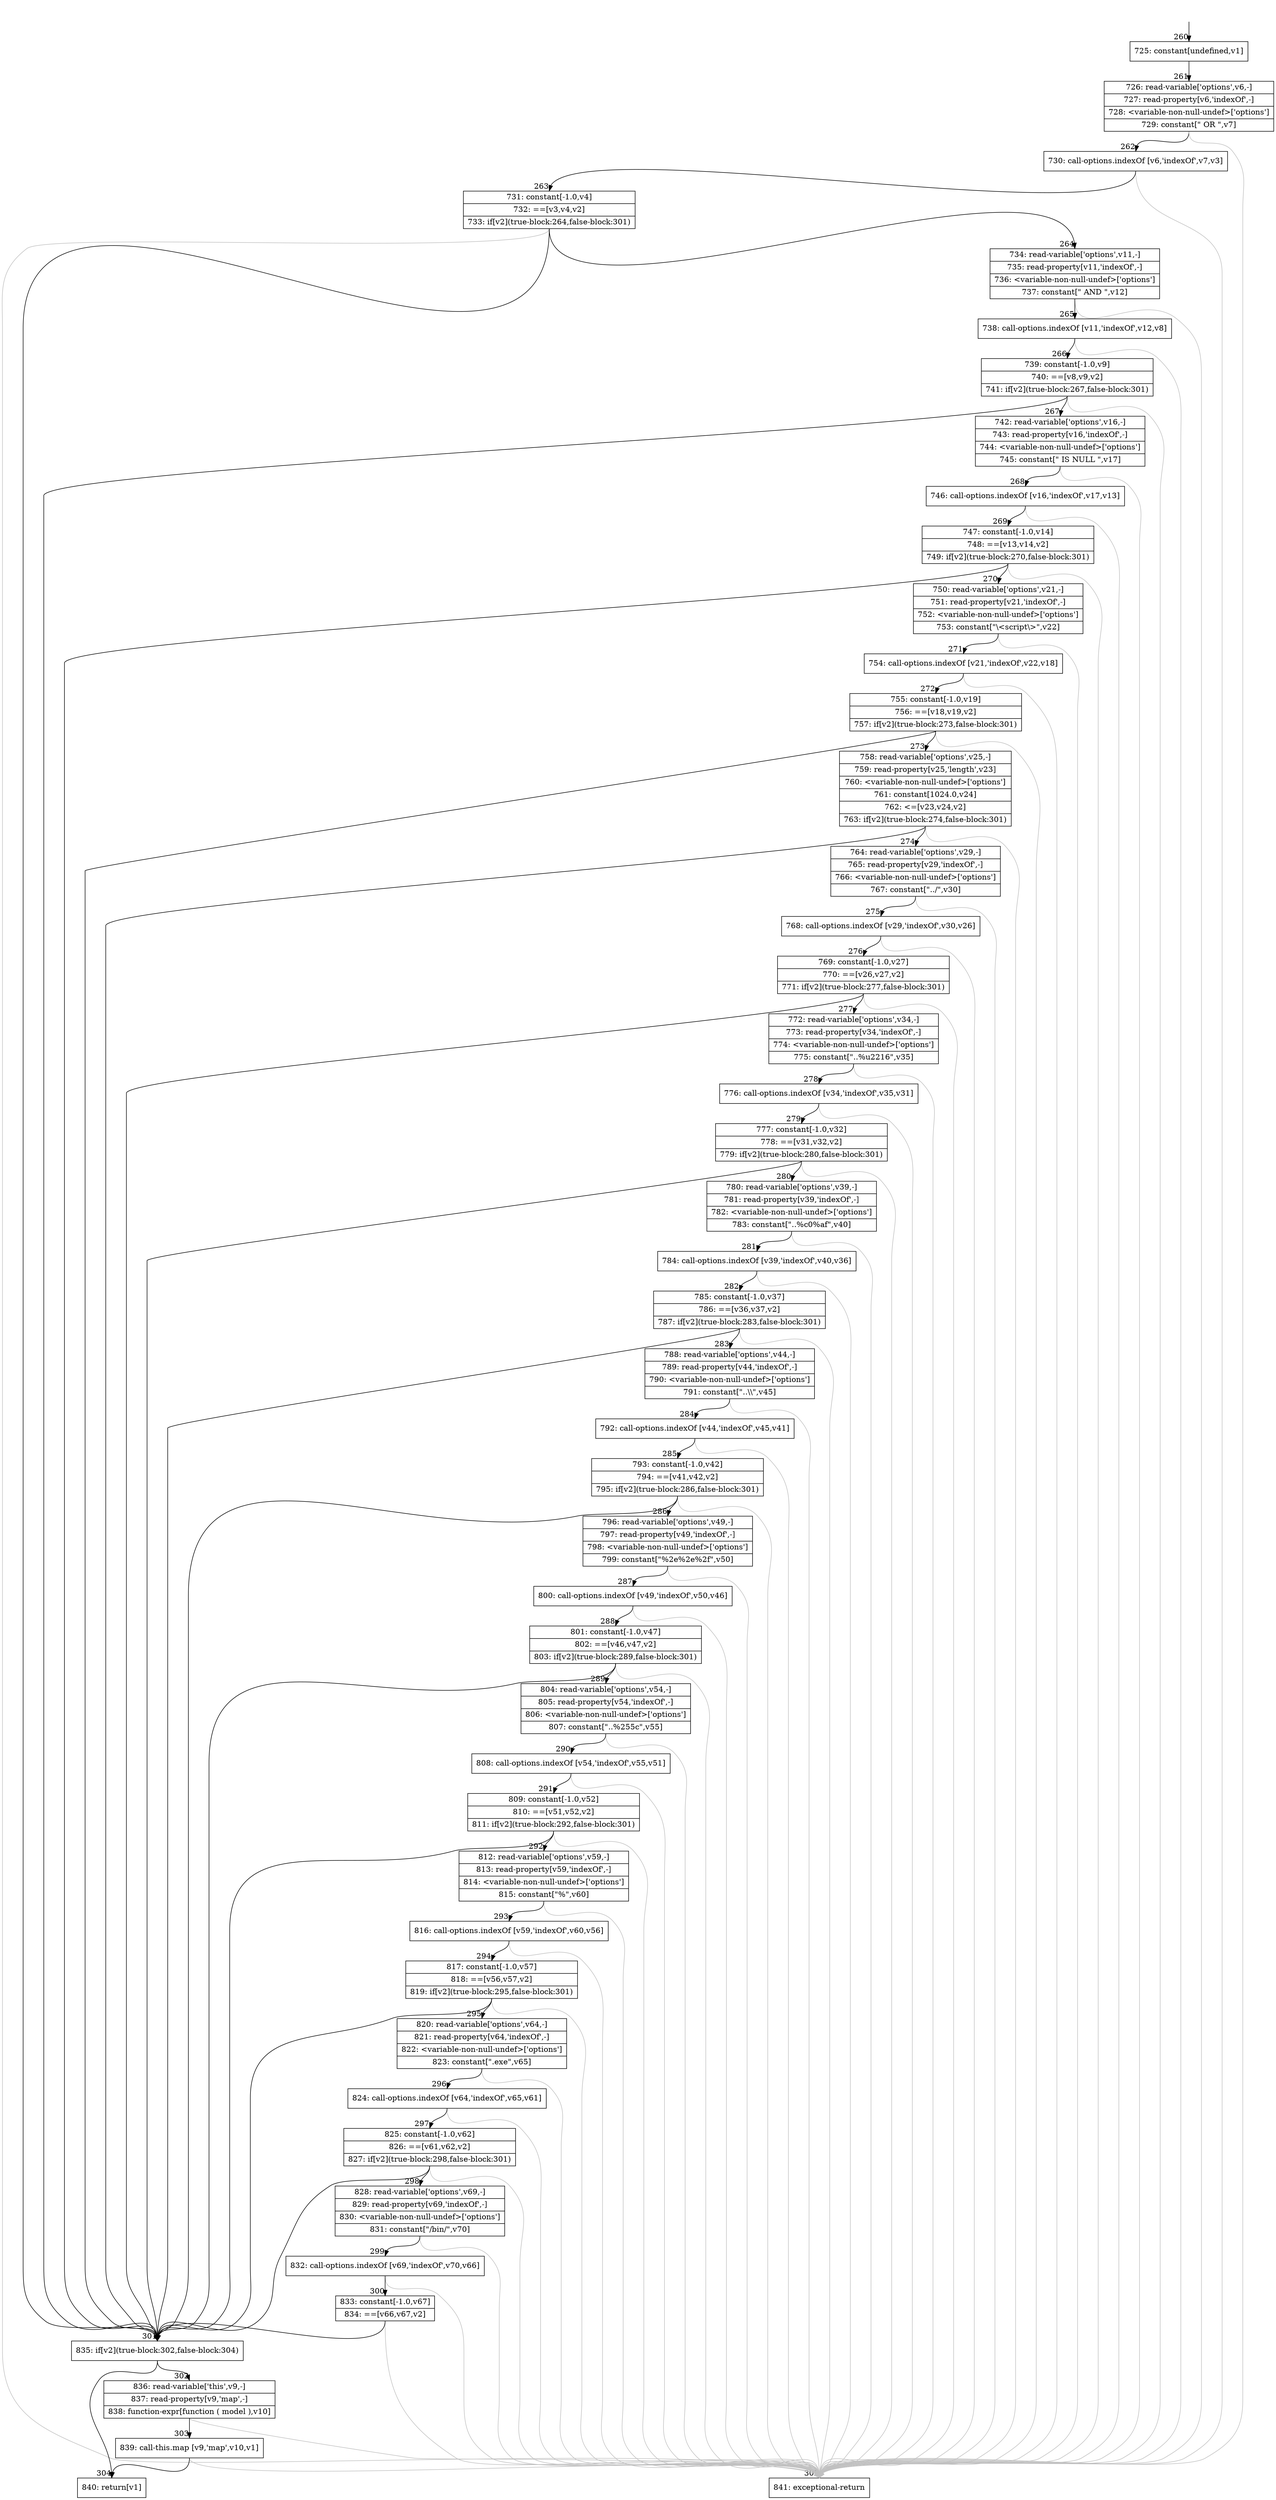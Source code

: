 digraph {
rankdir="TD"
BB_entry4[shape=none,label=""];
BB_entry4 -> BB260 [tailport=s, headport=n, headlabel="    260"]
BB260 [shape=record label="{725: constant[undefined,v1]}" ] 
BB260 -> BB261 [tailport=s, headport=n, headlabel="      261"]
BB261 [shape=record label="{726: read-variable['options',v6,-]|727: read-property[v6,'indexOf',-]|728: \<variable-non-null-undef\>['options']|729: constant[\" OR \",v7]}" ] 
BB261 -> BB262 [tailport=s, headport=n, headlabel="      262"]
BB261 -> BB305 [tailport=s, headport=n, color=gray, headlabel="      305"]
BB262 [shape=record label="{730: call-options.indexOf [v6,'indexOf',v7,v3]}" ] 
BB262 -> BB263 [tailport=s, headport=n, headlabel="      263"]
BB262 -> BB305 [tailport=s, headport=n, color=gray]
BB263 [shape=record label="{731: constant[-1.0,v4]|732: ==[v3,v4,v2]|733: if[v2](true-block:264,false-block:301)}" ] 
BB263 -> BB301 [tailport=s, headport=n, headlabel="      301"]
BB263 -> BB264 [tailport=s, headport=n, headlabel="      264"]
BB263 -> BB305 [tailport=s, headport=n, color=gray]
BB264 [shape=record label="{734: read-variable['options',v11,-]|735: read-property[v11,'indexOf',-]|736: \<variable-non-null-undef\>['options']|737: constant[\" AND \",v12]}" ] 
BB264 -> BB265 [tailport=s, headport=n, headlabel="      265"]
BB264 -> BB305 [tailport=s, headport=n, color=gray]
BB265 [shape=record label="{738: call-options.indexOf [v11,'indexOf',v12,v8]}" ] 
BB265 -> BB266 [tailport=s, headport=n, headlabel="      266"]
BB265 -> BB305 [tailport=s, headport=n, color=gray]
BB266 [shape=record label="{739: constant[-1.0,v9]|740: ==[v8,v9,v2]|741: if[v2](true-block:267,false-block:301)}" ] 
BB266 -> BB301 [tailport=s, headport=n]
BB266 -> BB267 [tailport=s, headport=n, headlabel="      267"]
BB266 -> BB305 [tailport=s, headport=n, color=gray]
BB267 [shape=record label="{742: read-variable['options',v16,-]|743: read-property[v16,'indexOf',-]|744: \<variable-non-null-undef\>['options']|745: constant[\" IS NULL \",v17]}" ] 
BB267 -> BB268 [tailport=s, headport=n, headlabel="      268"]
BB267 -> BB305 [tailport=s, headport=n, color=gray]
BB268 [shape=record label="{746: call-options.indexOf [v16,'indexOf',v17,v13]}" ] 
BB268 -> BB269 [tailport=s, headport=n, headlabel="      269"]
BB268 -> BB305 [tailport=s, headport=n, color=gray]
BB269 [shape=record label="{747: constant[-1.0,v14]|748: ==[v13,v14,v2]|749: if[v2](true-block:270,false-block:301)}" ] 
BB269 -> BB301 [tailport=s, headport=n]
BB269 -> BB270 [tailport=s, headport=n, headlabel="      270"]
BB269 -> BB305 [tailport=s, headport=n, color=gray]
BB270 [shape=record label="{750: read-variable['options',v21,-]|751: read-property[v21,'indexOf',-]|752: \<variable-non-null-undef\>['options']|753: constant[\"\\\<script\\\>\",v22]}" ] 
BB270 -> BB271 [tailport=s, headport=n, headlabel="      271"]
BB270 -> BB305 [tailport=s, headport=n, color=gray]
BB271 [shape=record label="{754: call-options.indexOf [v21,'indexOf',v22,v18]}" ] 
BB271 -> BB272 [tailport=s, headport=n, headlabel="      272"]
BB271 -> BB305 [tailport=s, headport=n, color=gray]
BB272 [shape=record label="{755: constant[-1.0,v19]|756: ==[v18,v19,v2]|757: if[v2](true-block:273,false-block:301)}" ] 
BB272 -> BB301 [tailport=s, headport=n]
BB272 -> BB273 [tailport=s, headport=n, headlabel="      273"]
BB272 -> BB305 [tailport=s, headport=n, color=gray]
BB273 [shape=record label="{758: read-variable['options',v25,-]|759: read-property[v25,'length',v23]|760: \<variable-non-null-undef\>['options']|761: constant[1024.0,v24]|762: \<=[v23,v24,v2]|763: if[v2](true-block:274,false-block:301)}" ] 
BB273 -> BB301 [tailport=s, headport=n]
BB273 -> BB274 [tailport=s, headport=n, headlabel="      274"]
BB273 -> BB305 [tailport=s, headport=n, color=gray]
BB274 [shape=record label="{764: read-variable['options',v29,-]|765: read-property[v29,'indexOf',-]|766: \<variable-non-null-undef\>['options']|767: constant[\"../\",v30]}" ] 
BB274 -> BB275 [tailport=s, headport=n, headlabel="      275"]
BB274 -> BB305 [tailport=s, headport=n, color=gray]
BB275 [shape=record label="{768: call-options.indexOf [v29,'indexOf',v30,v26]}" ] 
BB275 -> BB276 [tailport=s, headport=n, headlabel="      276"]
BB275 -> BB305 [tailport=s, headport=n, color=gray]
BB276 [shape=record label="{769: constant[-1.0,v27]|770: ==[v26,v27,v2]|771: if[v2](true-block:277,false-block:301)}" ] 
BB276 -> BB301 [tailport=s, headport=n]
BB276 -> BB277 [tailport=s, headport=n, headlabel="      277"]
BB276 -> BB305 [tailport=s, headport=n, color=gray]
BB277 [shape=record label="{772: read-variable['options',v34,-]|773: read-property[v34,'indexOf',-]|774: \<variable-non-null-undef\>['options']|775: constant[\"..%u2216\",v35]}" ] 
BB277 -> BB278 [tailport=s, headport=n, headlabel="      278"]
BB277 -> BB305 [tailport=s, headport=n, color=gray]
BB278 [shape=record label="{776: call-options.indexOf [v34,'indexOf',v35,v31]}" ] 
BB278 -> BB279 [tailport=s, headport=n, headlabel="      279"]
BB278 -> BB305 [tailport=s, headport=n, color=gray]
BB279 [shape=record label="{777: constant[-1.0,v32]|778: ==[v31,v32,v2]|779: if[v2](true-block:280,false-block:301)}" ] 
BB279 -> BB301 [tailport=s, headport=n]
BB279 -> BB280 [tailport=s, headport=n, headlabel="      280"]
BB279 -> BB305 [tailport=s, headport=n, color=gray]
BB280 [shape=record label="{780: read-variable['options',v39,-]|781: read-property[v39,'indexOf',-]|782: \<variable-non-null-undef\>['options']|783: constant[\"..%c0%af\",v40]}" ] 
BB280 -> BB281 [tailport=s, headport=n, headlabel="      281"]
BB280 -> BB305 [tailport=s, headport=n, color=gray]
BB281 [shape=record label="{784: call-options.indexOf [v39,'indexOf',v40,v36]}" ] 
BB281 -> BB282 [tailport=s, headport=n, headlabel="      282"]
BB281 -> BB305 [tailport=s, headport=n, color=gray]
BB282 [shape=record label="{785: constant[-1.0,v37]|786: ==[v36,v37,v2]|787: if[v2](true-block:283,false-block:301)}" ] 
BB282 -> BB301 [tailport=s, headport=n]
BB282 -> BB283 [tailport=s, headport=n, headlabel="      283"]
BB282 -> BB305 [tailport=s, headport=n, color=gray]
BB283 [shape=record label="{788: read-variable['options',v44,-]|789: read-property[v44,'indexOf',-]|790: \<variable-non-null-undef\>['options']|791: constant[\"..\\\\\",v45]}" ] 
BB283 -> BB284 [tailport=s, headport=n, headlabel="      284"]
BB283 -> BB305 [tailport=s, headport=n, color=gray]
BB284 [shape=record label="{792: call-options.indexOf [v44,'indexOf',v45,v41]}" ] 
BB284 -> BB285 [tailport=s, headport=n, headlabel="      285"]
BB284 -> BB305 [tailport=s, headport=n, color=gray]
BB285 [shape=record label="{793: constant[-1.0,v42]|794: ==[v41,v42,v2]|795: if[v2](true-block:286,false-block:301)}" ] 
BB285 -> BB301 [tailport=s, headport=n]
BB285 -> BB286 [tailport=s, headport=n, headlabel="      286"]
BB285 -> BB305 [tailport=s, headport=n, color=gray]
BB286 [shape=record label="{796: read-variable['options',v49,-]|797: read-property[v49,'indexOf',-]|798: \<variable-non-null-undef\>['options']|799: constant[\"%2e%2e%2f\",v50]}" ] 
BB286 -> BB287 [tailport=s, headport=n, headlabel="      287"]
BB286 -> BB305 [tailport=s, headport=n, color=gray]
BB287 [shape=record label="{800: call-options.indexOf [v49,'indexOf',v50,v46]}" ] 
BB287 -> BB288 [tailport=s, headport=n, headlabel="      288"]
BB287 -> BB305 [tailport=s, headport=n, color=gray]
BB288 [shape=record label="{801: constant[-1.0,v47]|802: ==[v46,v47,v2]|803: if[v2](true-block:289,false-block:301)}" ] 
BB288 -> BB301 [tailport=s, headport=n]
BB288 -> BB289 [tailport=s, headport=n, headlabel="      289"]
BB288 -> BB305 [tailport=s, headport=n, color=gray]
BB289 [shape=record label="{804: read-variable['options',v54,-]|805: read-property[v54,'indexOf',-]|806: \<variable-non-null-undef\>['options']|807: constant[\"..%255c\",v55]}" ] 
BB289 -> BB290 [tailport=s, headport=n, headlabel="      290"]
BB289 -> BB305 [tailport=s, headport=n, color=gray]
BB290 [shape=record label="{808: call-options.indexOf [v54,'indexOf',v55,v51]}" ] 
BB290 -> BB291 [tailport=s, headport=n, headlabel="      291"]
BB290 -> BB305 [tailport=s, headport=n, color=gray]
BB291 [shape=record label="{809: constant[-1.0,v52]|810: ==[v51,v52,v2]|811: if[v2](true-block:292,false-block:301)}" ] 
BB291 -> BB301 [tailport=s, headport=n]
BB291 -> BB292 [tailport=s, headport=n, headlabel="      292"]
BB291 -> BB305 [tailport=s, headport=n, color=gray]
BB292 [shape=record label="{812: read-variable['options',v59,-]|813: read-property[v59,'indexOf',-]|814: \<variable-non-null-undef\>['options']|815: constant[\"%\",v60]}" ] 
BB292 -> BB293 [tailport=s, headport=n, headlabel="      293"]
BB292 -> BB305 [tailport=s, headport=n, color=gray]
BB293 [shape=record label="{816: call-options.indexOf [v59,'indexOf',v60,v56]}" ] 
BB293 -> BB294 [tailport=s, headport=n, headlabel="      294"]
BB293 -> BB305 [tailport=s, headport=n, color=gray]
BB294 [shape=record label="{817: constant[-1.0,v57]|818: ==[v56,v57,v2]|819: if[v2](true-block:295,false-block:301)}" ] 
BB294 -> BB301 [tailport=s, headport=n]
BB294 -> BB295 [tailport=s, headport=n, headlabel="      295"]
BB294 -> BB305 [tailport=s, headport=n, color=gray]
BB295 [shape=record label="{820: read-variable['options',v64,-]|821: read-property[v64,'indexOf',-]|822: \<variable-non-null-undef\>['options']|823: constant[\".exe\",v65]}" ] 
BB295 -> BB296 [tailport=s, headport=n, headlabel="      296"]
BB295 -> BB305 [tailport=s, headport=n, color=gray]
BB296 [shape=record label="{824: call-options.indexOf [v64,'indexOf',v65,v61]}" ] 
BB296 -> BB297 [tailport=s, headport=n, headlabel="      297"]
BB296 -> BB305 [tailport=s, headport=n, color=gray]
BB297 [shape=record label="{825: constant[-1.0,v62]|826: ==[v61,v62,v2]|827: if[v2](true-block:298,false-block:301)}" ] 
BB297 -> BB301 [tailport=s, headport=n]
BB297 -> BB298 [tailport=s, headport=n, headlabel="      298"]
BB297 -> BB305 [tailport=s, headport=n, color=gray]
BB298 [shape=record label="{828: read-variable['options',v69,-]|829: read-property[v69,'indexOf',-]|830: \<variable-non-null-undef\>['options']|831: constant[\"/bin/\",v70]}" ] 
BB298 -> BB299 [tailport=s, headport=n, headlabel="      299"]
BB298 -> BB305 [tailport=s, headport=n, color=gray]
BB299 [shape=record label="{832: call-options.indexOf [v69,'indexOf',v70,v66]}" ] 
BB299 -> BB300 [tailport=s, headport=n, headlabel="      300"]
BB299 -> BB305 [tailport=s, headport=n, color=gray]
BB300 [shape=record label="{833: constant[-1.0,v67]|834: ==[v66,v67,v2]}" ] 
BB300 -> BB301 [tailport=s, headport=n]
BB300 -> BB305 [tailport=s, headport=n, color=gray]
BB301 [shape=record label="{835: if[v2](true-block:302,false-block:304)}" ] 
BB301 -> BB302 [tailport=s, headport=n, headlabel="      302"]
BB301 -> BB304 [tailport=s, headport=n, headlabel="      304"]
BB302 [shape=record label="{836: read-variable['this',v9,-]|837: read-property[v9,'map',-]|838: function-expr[function ( model ),v10]}" ] 
BB302 -> BB303 [tailport=s, headport=n, headlabel="      303"]
BB302 -> BB305 [tailport=s, headport=n, color=gray]
BB303 [shape=record label="{839: call-this.map [v9,'map',v10,v1]}" ] 
BB303 -> BB304 [tailport=s, headport=n]
BB303 -> BB305 [tailport=s, headport=n, color=gray]
BB304 [shape=record label="{840: return[v1]}" ] 
BB305 [shape=record label="{841: exceptional-return}" ] 
//#$~ 229
}
